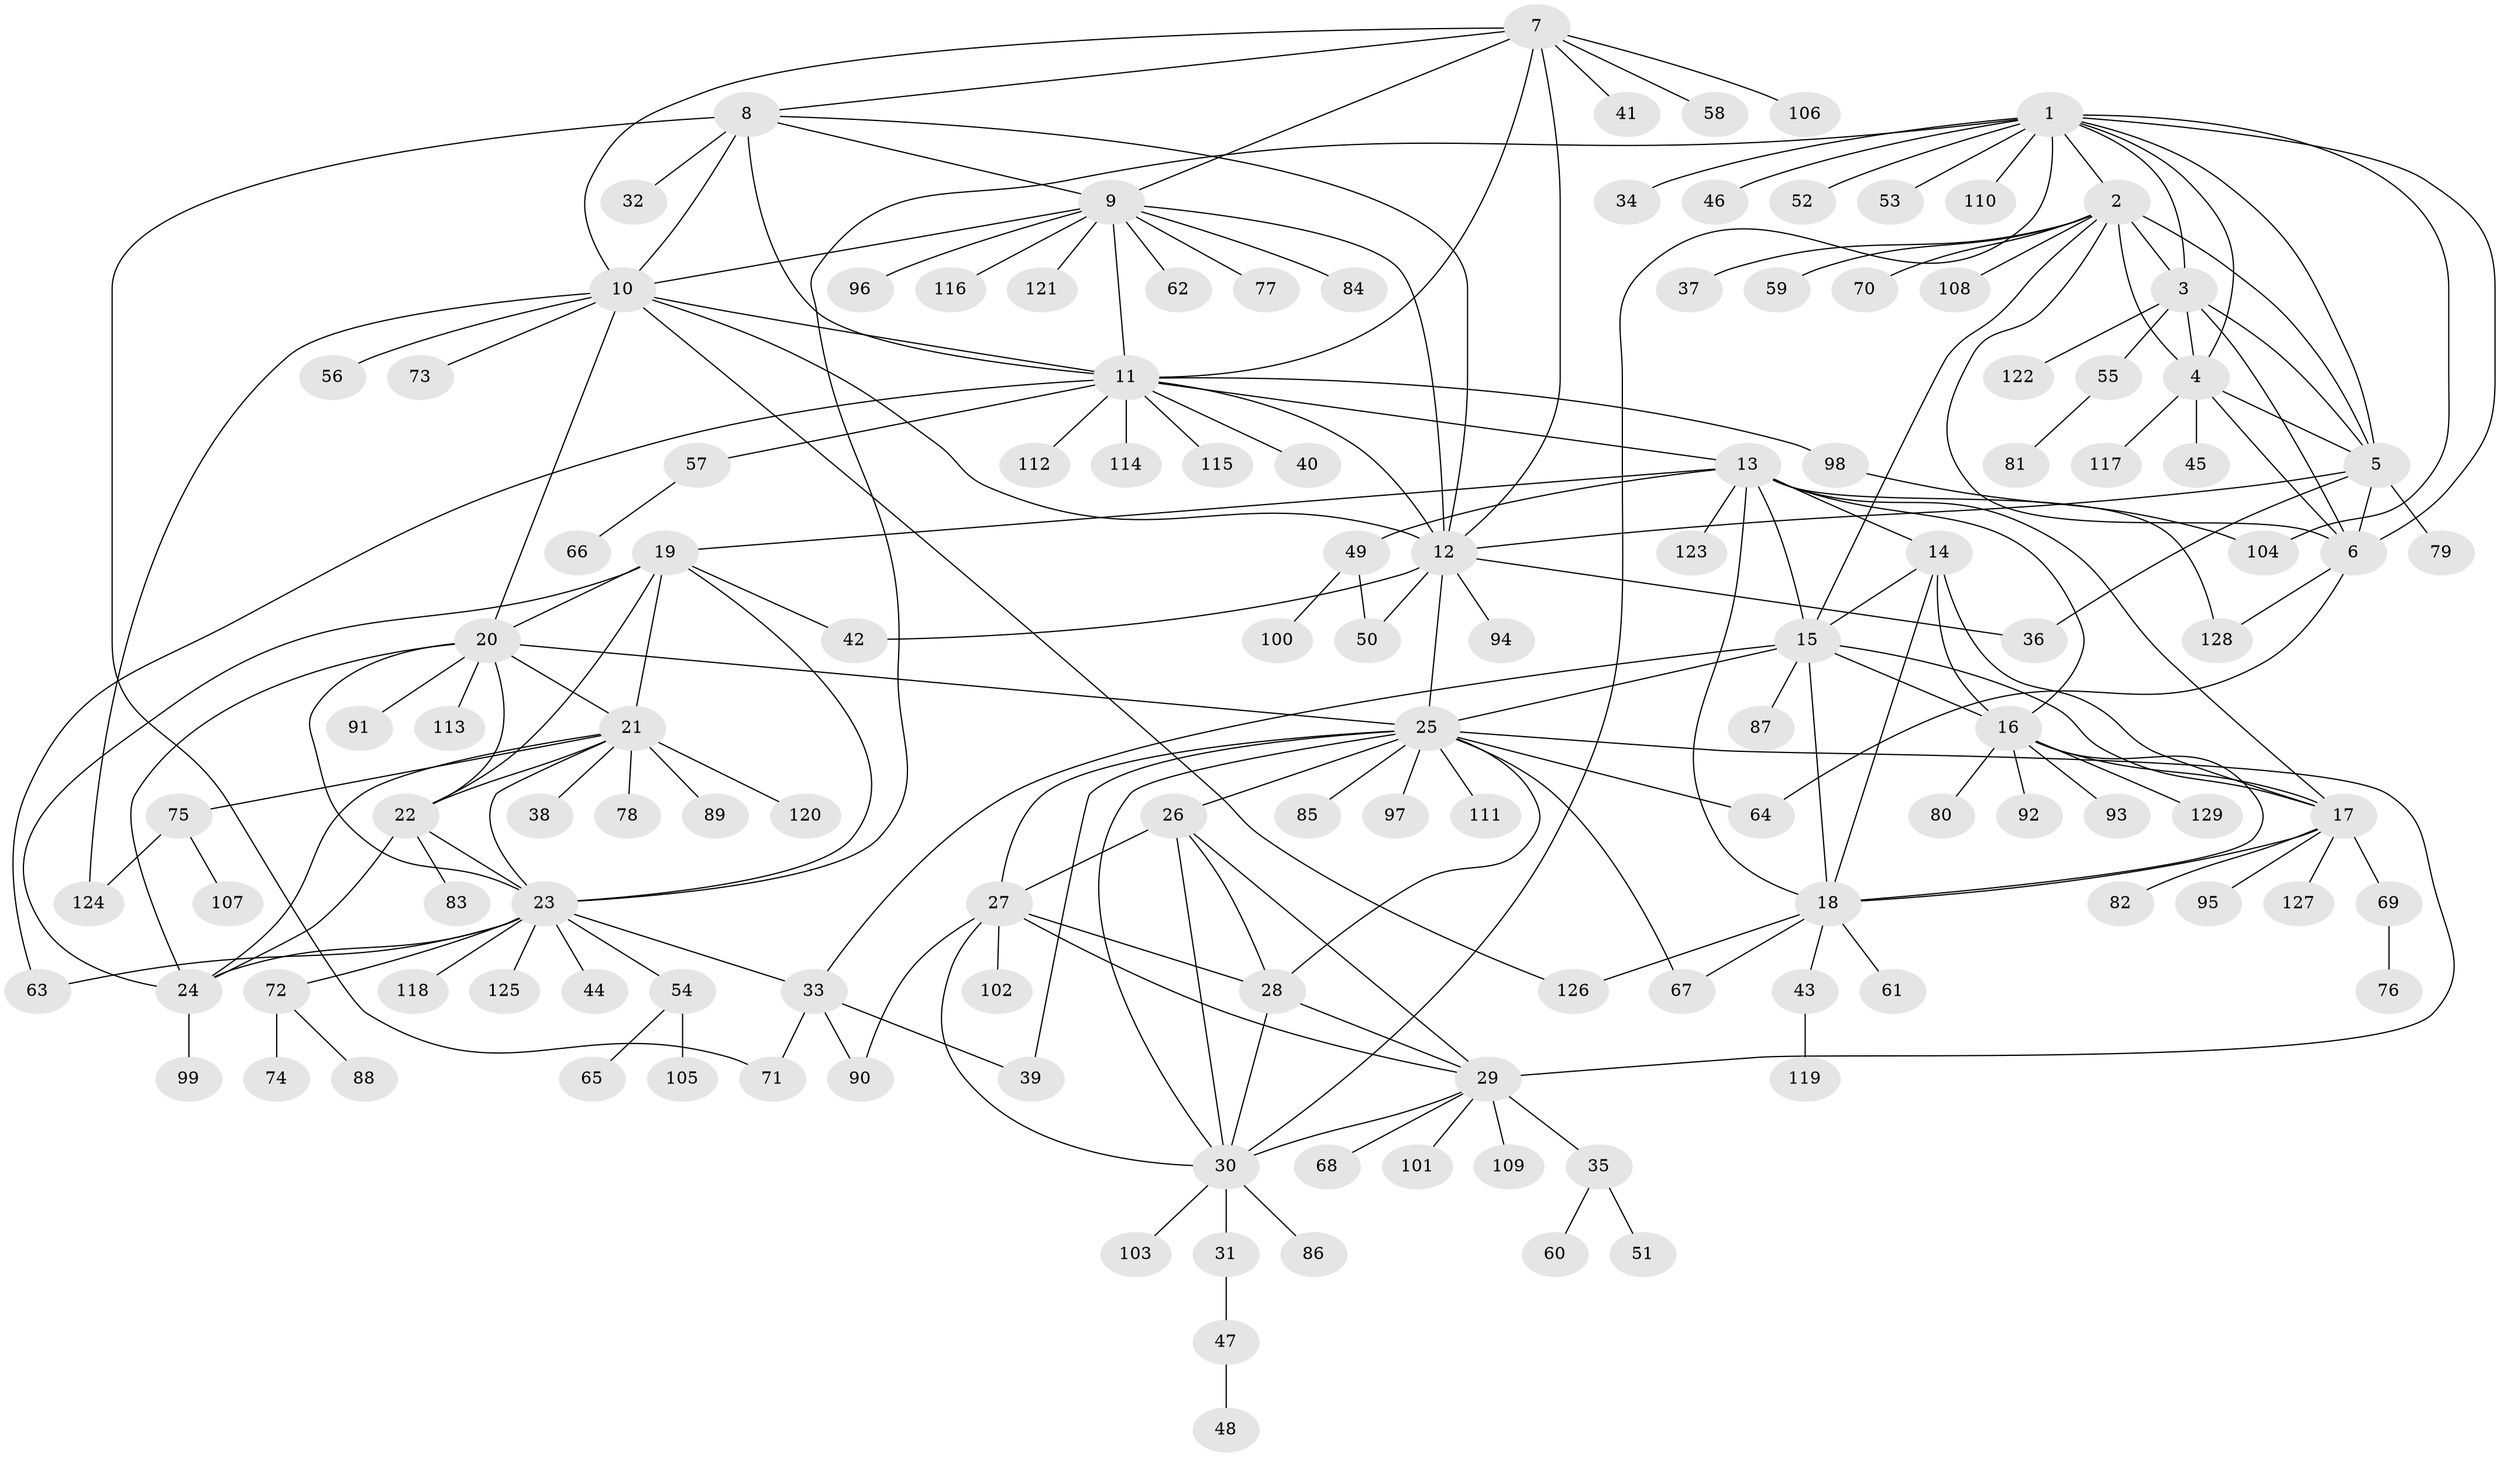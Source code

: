 // coarse degree distribution, {12: 0.03076923076923077, 7: 0.1076923076923077, 6: 0.1076923076923077, 8: 0.07692307692307693, 9: 0.015384615384615385, 5: 0.09230769230769231, 11: 0.015384615384615385, 4: 0.03076923076923077, 2: 0.13846153846153847, 1: 0.35384615384615387, 3: 0.03076923076923077}
// Generated by graph-tools (version 1.1) at 2025/52/03/04/25 22:52:19]
// undirected, 129 vertices, 198 edges
graph export_dot {
  node [color=gray90,style=filled];
  1;
  2;
  3;
  4;
  5;
  6;
  7;
  8;
  9;
  10;
  11;
  12;
  13;
  14;
  15;
  16;
  17;
  18;
  19;
  20;
  21;
  22;
  23;
  24;
  25;
  26;
  27;
  28;
  29;
  30;
  31;
  32;
  33;
  34;
  35;
  36;
  37;
  38;
  39;
  40;
  41;
  42;
  43;
  44;
  45;
  46;
  47;
  48;
  49;
  50;
  51;
  52;
  53;
  54;
  55;
  56;
  57;
  58;
  59;
  60;
  61;
  62;
  63;
  64;
  65;
  66;
  67;
  68;
  69;
  70;
  71;
  72;
  73;
  74;
  75;
  76;
  77;
  78;
  79;
  80;
  81;
  82;
  83;
  84;
  85;
  86;
  87;
  88;
  89;
  90;
  91;
  92;
  93;
  94;
  95;
  96;
  97;
  98;
  99;
  100;
  101;
  102;
  103;
  104;
  105;
  106;
  107;
  108;
  109;
  110;
  111;
  112;
  113;
  114;
  115;
  116;
  117;
  118;
  119;
  120;
  121;
  122;
  123;
  124;
  125;
  126;
  127;
  128;
  129;
  1 -- 2;
  1 -- 3;
  1 -- 4;
  1 -- 5;
  1 -- 6;
  1 -- 23;
  1 -- 30;
  1 -- 34;
  1 -- 46;
  1 -- 52;
  1 -- 53;
  1 -- 104;
  1 -- 110;
  2 -- 3;
  2 -- 4;
  2 -- 5;
  2 -- 6;
  2 -- 15;
  2 -- 37;
  2 -- 59;
  2 -- 70;
  2 -- 108;
  3 -- 4;
  3 -- 5;
  3 -- 6;
  3 -- 55;
  3 -- 122;
  4 -- 5;
  4 -- 6;
  4 -- 45;
  4 -- 117;
  5 -- 6;
  5 -- 12;
  5 -- 36;
  5 -- 79;
  6 -- 64;
  6 -- 128;
  7 -- 8;
  7 -- 9;
  7 -- 10;
  7 -- 11;
  7 -- 12;
  7 -- 41;
  7 -- 58;
  7 -- 106;
  8 -- 9;
  8 -- 10;
  8 -- 11;
  8 -- 12;
  8 -- 32;
  8 -- 71;
  9 -- 10;
  9 -- 11;
  9 -- 12;
  9 -- 62;
  9 -- 77;
  9 -- 84;
  9 -- 96;
  9 -- 116;
  9 -- 121;
  10 -- 11;
  10 -- 12;
  10 -- 20;
  10 -- 56;
  10 -- 73;
  10 -- 124;
  10 -- 126;
  11 -- 12;
  11 -- 13;
  11 -- 40;
  11 -- 57;
  11 -- 63;
  11 -- 98;
  11 -- 112;
  11 -- 114;
  11 -- 115;
  12 -- 25;
  12 -- 36;
  12 -- 42;
  12 -- 50;
  12 -- 94;
  13 -- 14;
  13 -- 15;
  13 -- 16;
  13 -- 17;
  13 -- 18;
  13 -- 19;
  13 -- 49;
  13 -- 123;
  13 -- 128;
  14 -- 15;
  14 -- 16;
  14 -- 17;
  14 -- 18;
  15 -- 16;
  15 -- 17;
  15 -- 18;
  15 -- 25;
  15 -- 33;
  15 -- 87;
  16 -- 17;
  16 -- 18;
  16 -- 80;
  16 -- 92;
  16 -- 93;
  16 -- 129;
  17 -- 18;
  17 -- 69;
  17 -- 82;
  17 -- 95;
  17 -- 127;
  18 -- 43;
  18 -- 61;
  18 -- 67;
  18 -- 126;
  19 -- 20;
  19 -- 21;
  19 -- 22;
  19 -- 23;
  19 -- 24;
  19 -- 42;
  20 -- 21;
  20 -- 22;
  20 -- 23;
  20 -- 24;
  20 -- 25;
  20 -- 91;
  20 -- 113;
  21 -- 22;
  21 -- 23;
  21 -- 24;
  21 -- 38;
  21 -- 75;
  21 -- 78;
  21 -- 89;
  21 -- 120;
  22 -- 23;
  22 -- 24;
  22 -- 83;
  23 -- 24;
  23 -- 33;
  23 -- 44;
  23 -- 54;
  23 -- 63;
  23 -- 72;
  23 -- 118;
  23 -- 125;
  24 -- 99;
  25 -- 26;
  25 -- 27;
  25 -- 28;
  25 -- 29;
  25 -- 30;
  25 -- 39;
  25 -- 64;
  25 -- 67;
  25 -- 85;
  25 -- 97;
  25 -- 111;
  26 -- 27;
  26 -- 28;
  26 -- 29;
  26 -- 30;
  27 -- 28;
  27 -- 29;
  27 -- 30;
  27 -- 90;
  27 -- 102;
  28 -- 29;
  28 -- 30;
  29 -- 30;
  29 -- 35;
  29 -- 68;
  29 -- 101;
  29 -- 109;
  30 -- 31;
  30 -- 86;
  30 -- 103;
  31 -- 47;
  33 -- 39;
  33 -- 71;
  33 -- 90;
  35 -- 51;
  35 -- 60;
  43 -- 119;
  47 -- 48;
  49 -- 50;
  49 -- 100;
  54 -- 65;
  54 -- 105;
  55 -- 81;
  57 -- 66;
  69 -- 76;
  72 -- 74;
  72 -- 88;
  75 -- 107;
  75 -- 124;
  98 -- 104;
}
